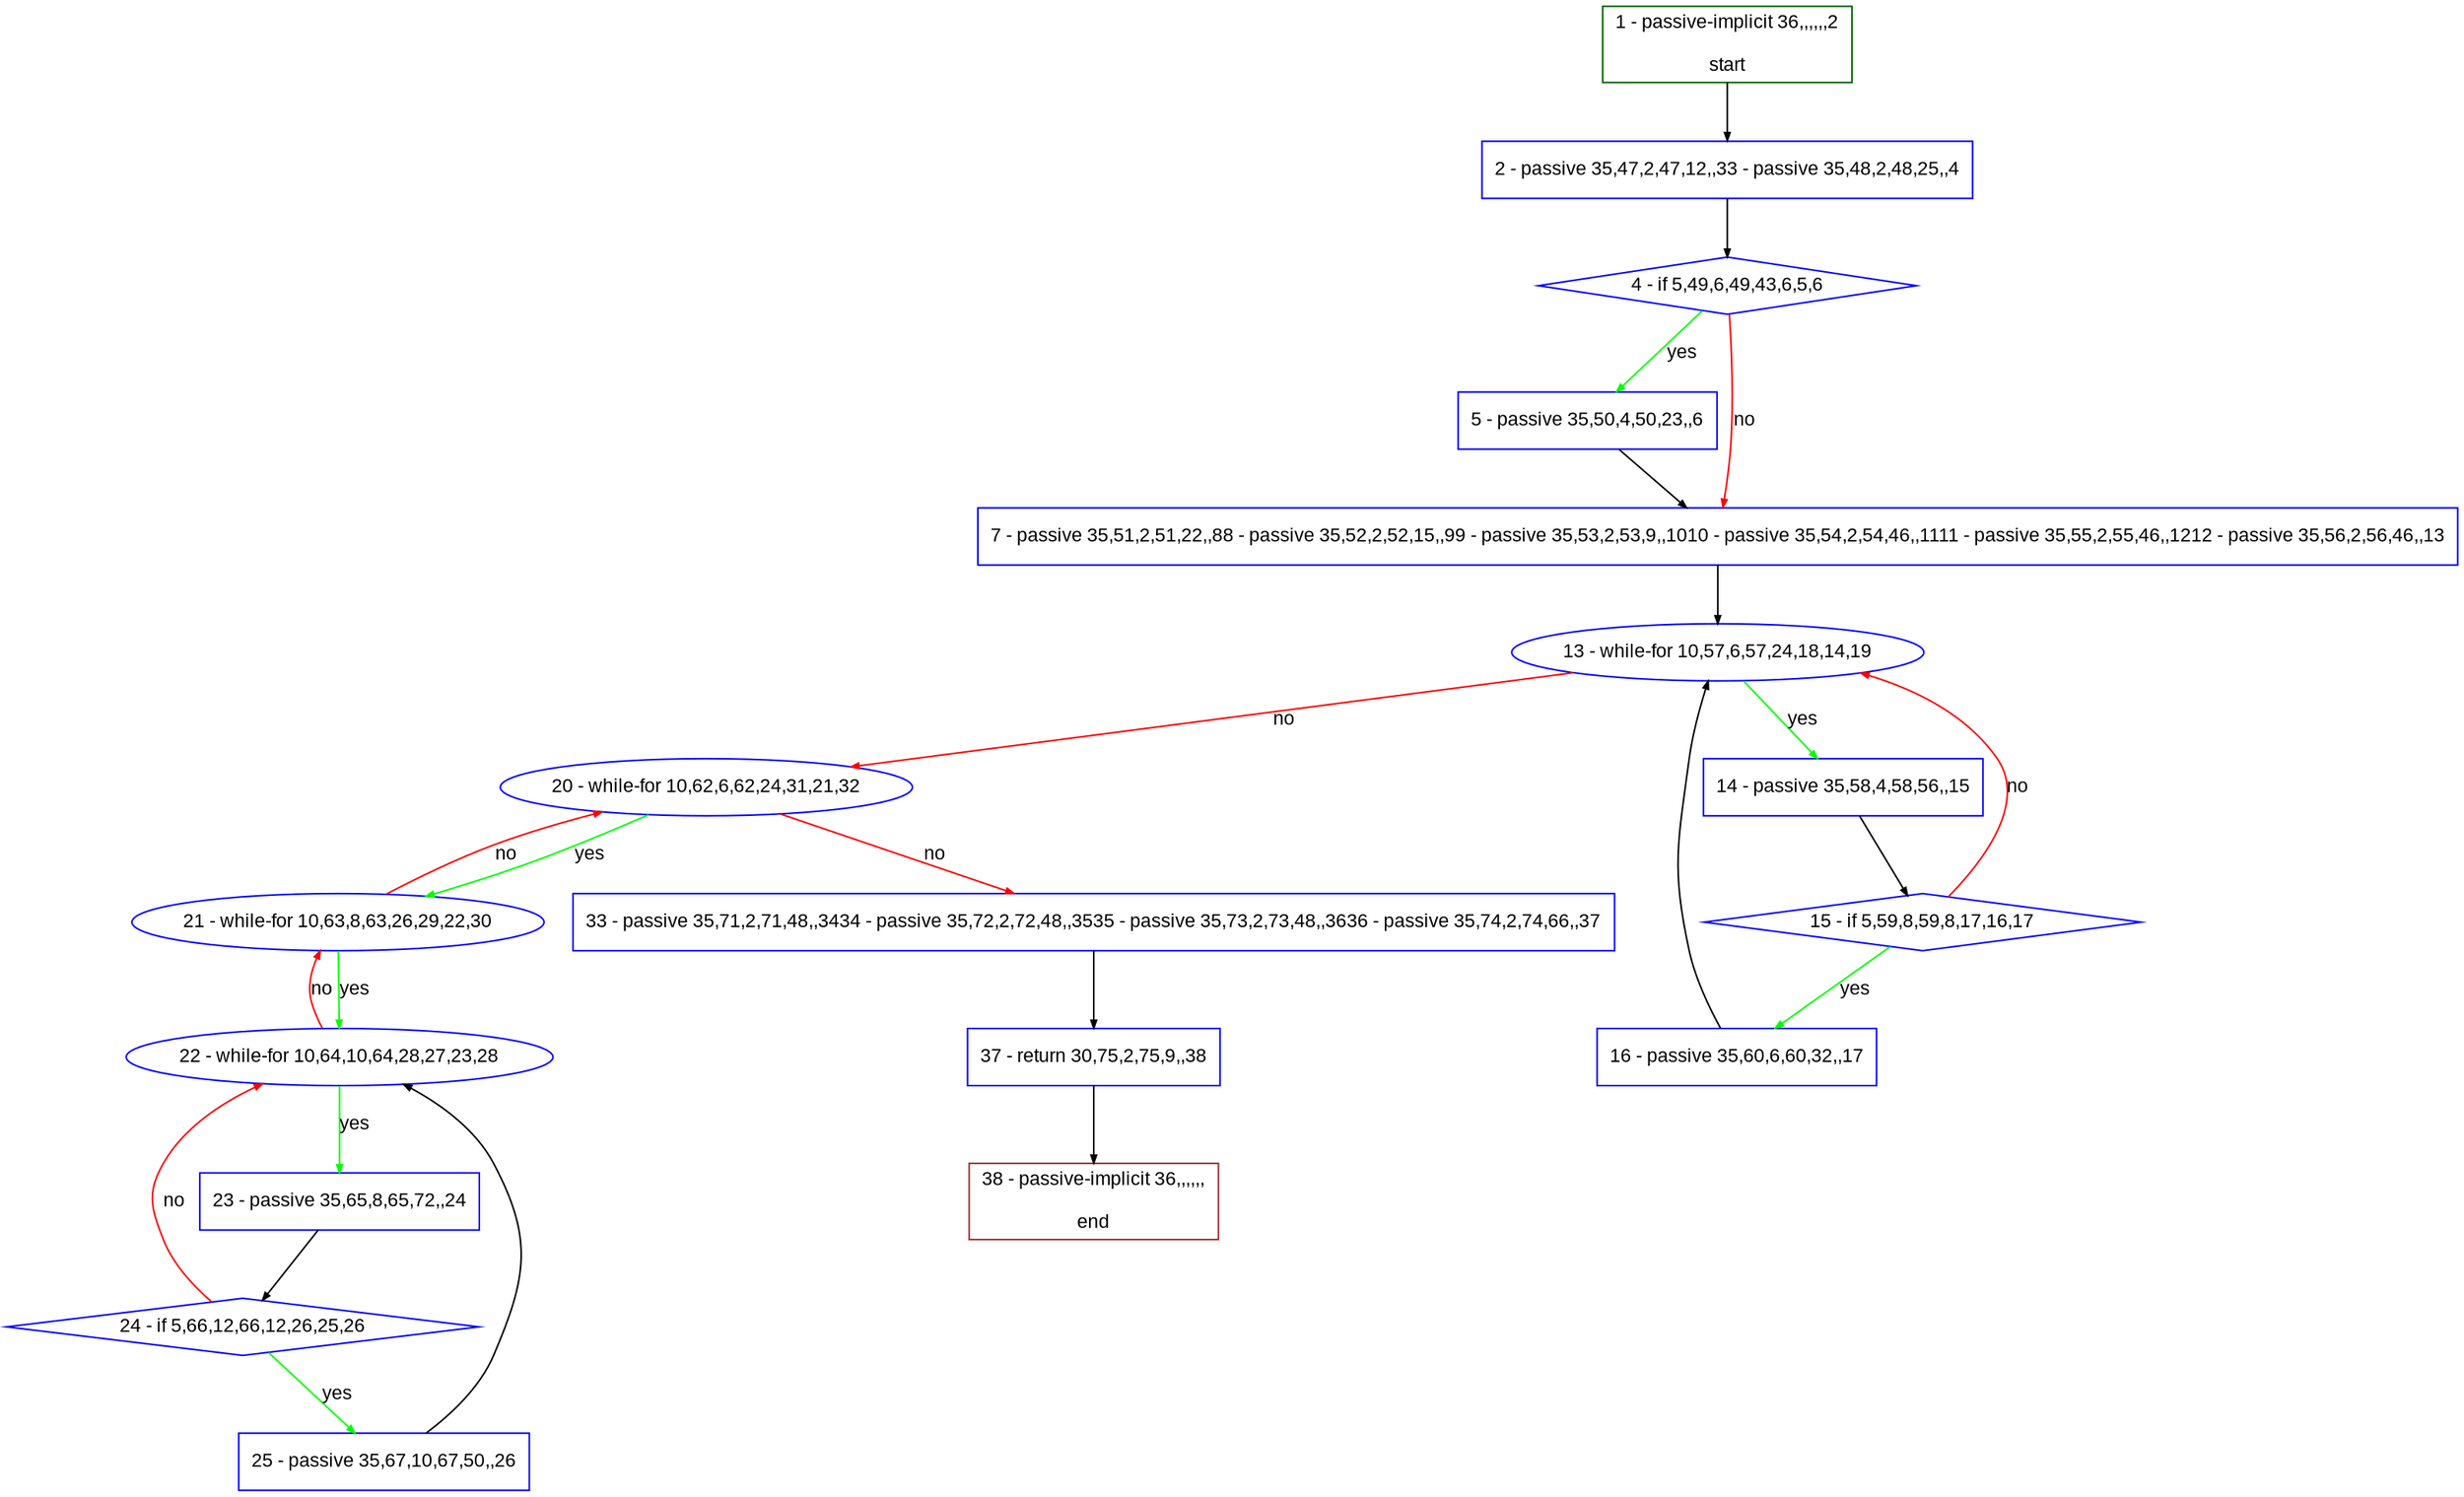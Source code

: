 digraph "" {
  graph [pack="true", label="", fontsize="12", packmode="clust", fontname="Arial", fillcolor="#FFFFCC", bgcolor="white", style="rounded,filled", compound="true"];
  node [node_initialized="no", label="", color="grey", fontsize="12", fillcolor="white", fontname="Arial", style="filled", shape="rectangle", compound="true", fixedsize="false"];
  edge [fontcolor="black", arrowhead="normal", arrowtail="none", arrowsize="0.5", ltail="", label="", color="black", fontsize="12", lhead="", fontname="Arial", dir="forward", compound="true"];
  __N1 [label="2 - passive 35,47,2,47,12,,33 - passive 35,48,2,48,25,,4", color="#0000ff", fillcolor="#ffffff", style="filled", shape="box"];
  __N2 [label="1 - passive-implicit 36,,,,,,2\n\nstart", color="#006400", fillcolor="#ffffff", style="filled", shape="box"];
  __N3 [label="4 - if 5,49,6,49,43,6,5,6", color="#0000ff", fillcolor="#ffffff", style="filled", shape="diamond"];
  __N4 [label="5 - passive 35,50,4,50,23,,6", color="#0000ff", fillcolor="#ffffff", style="filled", shape="box"];
  __N5 [label="7 - passive 35,51,2,51,22,,88 - passive 35,52,2,52,15,,99 - passive 35,53,2,53,9,,1010 - passive 35,54,2,54,46,,1111 - passive 35,55,2,55,46,,1212 - passive 35,56,2,56,46,,13", color="#0000ff", fillcolor="#ffffff", style="filled", shape="box"];
  __N6 [label="13 - while-for 10,57,6,57,24,18,14,19", color="#0000ff", fillcolor="#ffffff", style="filled", shape="oval"];
  __N7 [label="14 - passive 35,58,4,58,56,,15", color="#0000ff", fillcolor="#ffffff", style="filled", shape="box"];
  __N8 [label="20 - while-for 10,62,6,62,24,31,21,32", color="#0000ff", fillcolor="#ffffff", style="filled", shape="oval"];
  __N9 [label="15 - if 5,59,8,59,8,17,16,17", color="#0000ff", fillcolor="#ffffff", style="filled", shape="diamond"];
  __N10 [label="16 - passive 35,60,6,60,32,,17", color="#0000ff", fillcolor="#ffffff", style="filled", shape="box"];
  __N11 [label="21 - while-for 10,63,8,63,26,29,22,30", color="#0000ff", fillcolor="#ffffff", style="filled", shape="oval"];
  __N12 [label="33 - passive 35,71,2,71,48,,3434 - passive 35,72,2,72,48,,3535 - passive 35,73,2,73,48,,3636 - passive 35,74,2,74,66,,37", color="#0000ff", fillcolor="#ffffff", style="filled", shape="box"];
  __N13 [label="22 - while-for 10,64,10,64,28,27,23,28", color="#0000ff", fillcolor="#ffffff", style="filled", shape="oval"];
  __N14 [label="23 - passive 35,65,8,65,72,,24", color="#0000ff", fillcolor="#ffffff", style="filled", shape="box"];
  __N15 [label="24 - if 5,66,12,66,12,26,25,26", color="#0000ff", fillcolor="#ffffff", style="filled", shape="diamond"];
  __N16 [label="25 - passive 35,67,10,67,50,,26", color="#0000ff", fillcolor="#ffffff", style="filled", shape="box"];
  __N17 [label="37 - return 30,75,2,75,9,,38", color="#0000ff", fillcolor="#ffffff", style="filled", shape="box"];
  __N18 [label="38 - passive-implicit 36,,,,,,\n\nend", color="#a52a2a", fillcolor="#ffffff", style="filled", shape="box"];
  __N2 -> __N1 [arrowhead="normal", arrowtail="none", color="#000000", label="", dir="forward"];
  __N1 -> __N3 [arrowhead="normal", arrowtail="none", color="#000000", label="", dir="forward"];
  __N3 -> __N4 [arrowhead="normal", arrowtail="none", color="#00ff00", label="yes", dir="forward"];
  __N3 -> __N5 [arrowhead="normal", arrowtail="none", color="#ff0000", label="no", dir="forward"];
  __N4 -> __N5 [arrowhead="normal", arrowtail="none", color="#000000", label="", dir="forward"];
  __N5 -> __N6 [arrowhead="normal", arrowtail="none", color="#000000", label="", dir="forward"];
  __N6 -> __N7 [arrowhead="normal", arrowtail="none", color="#00ff00", label="yes", dir="forward"];
  __N6 -> __N8 [arrowhead="normal", arrowtail="none", color="#ff0000", label="no", dir="forward"];
  __N7 -> __N9 [arrowhead="normal", arrowtail="none", color="#000000", label="", dir="forward"];
  __N9 -> __N6 [arrowhead="normal", arrowtail="none", color="#ff0000", label="no", dir="forward"];
  __N9 -> __N10 [arrowhead="normal", arrowtail="none", color="#00ff00", label="yes", dir="forward"];
  __N10 -> __N6 [arrowhead="normal", arrowtail="none", color="#000000", label="", dir="forward"];
  __N8 -> __N11 [arrowhead="normal", arrowtail="none", color="#00ff00", label="yes", dir="forward"];
  __N11 -> __N8 [arrowhead="normal", arrowtail="none", color="#ff0000", label="no", dir="forward"];
  __N8 -> __N12 [arrowhead="normal", arrowtail="none", color="#ff0000", label="no", dir="forward"];
  __N11 -> __N13 [arrowhead="normal", arrowtail="none", color="#00ff00", label="yes", dir="forward"];
  __N13 -> __N11 [arrowhead="normal", arrowtail="none", color="#ff0000", label="no", dir="forward"];
  __N13 -> __N14 [arrowhead="normal", arrowtail="none", color="#00ff00", label="yes", dir="forward"];
  __N14 -> __N15 [arrowhead="normal", arrowtail="none", color="#000000", label="", dir="forward"];
  __N15 -> __N13 [arrowhead="normal", arrowtail="none", color="#ff0000", label="no", dir="forward"];
  __N15 -> __N16 [arrowhead="normal", arrowtail="none", color="#00ff00", label="yes", dir="forward"];
  __N16 -> __N13 [arrowhead="normal", arrowtail="none", color="#000000", label="", dir="forward"];
  __N12 -> __N17 [arrowhead="normal", arrowtail="none", color="#000000", label="", dir="forward"];
  __N17 -> __N18 [arrowhead="normal", arrowtail="none", color="#000000", label="", dir="forward"];
}
